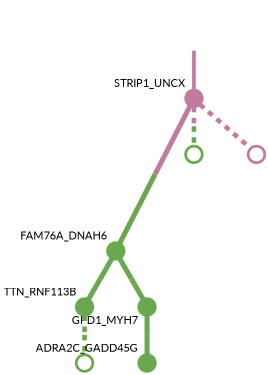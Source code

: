 strict digraph  {
graph[splines=false]; nodesep=0.7; rankdir=TB; ranksep=0.6; forcelabels=true; dpi=600; size=2.5;
0 [color="#c27ba0ff", fillcolor="#c27ba0ff", fixedsize=true, fontname=Lato, fontsize="12pt", height="0.25", label="", penwidth=3, shape=circle, style=filled, xlabel=STRIP1_UNCX];
1 [color="#6aa84fff", fillcolor="#6aa84fff", fixedsize=true, fontname=Lato, fontsize="12pt", height="0.25", label="", penwidth=3, shape=circle, style=filled, xlabel=FAM76A_DNAH6];
5 [color="#6aa84fff", fillcolor="#6aa84fff", fixedsize=true, fontname=Lato, fontsize="12pt", height="0.25", label="", penwidth=3, shape=circle, style=solid, xlabel=""];
7 [color="#c27ba0ff", fillcolor="#c27ba0ff", fixedsize=true, fontname=Lato, fontsize="12pt", height="0.25", label="", penwidth=3, shape=circle, style=solid, xlabel=""];
2 [color="#6aa84fff", fillcolor="#6aa84fff", fixedsize=true, fontname=Lato, fontsize="12pt", height="0.25", label="", penwidth=3, shape=circle, style=filled, xlabel=TTN_RNF113B];
3 [color="#6aa84fff", fillcolor="#6aa84fff", fixedsize=true, fontname=Lato, fontsize="12pt", height="0.25", label="", penwidth=3, shape=circle, style=filled, xlabel=GPD1_MYH7];
6 [color="#6aa84fff", fillcolor="#6aa84fff", fixedsize=true, fontname=Lato, fontsize="12pt", height="0.25", label="", penwidth=3, shape=circle, style=solid, xlabel=""];
4 [color="#6aa84fff", fillcolor="#6aa84fff", fixedsize=true, fontname=Lato, fontsize="12pt", height="0.25", label="", penwidth=3, shape=circle, style=filled, xlabel=ADRA2C_GADD45G];
normal [label="", penwidth=3, style=invis, xlabel=STRIP1_UNCX];
0 -> 1  [arrowsize=0, color="#c27ba0ff;0.5:#6aa84fff", minlen="3.0", penwidth="5.5", style=solid];
0 -> 5  [arrowsize=0, color="#c27ba0ff;0.5:#6aa84fff", minlen="1.0334572792053223", penwidth=5, style=dashed];
0 -> 7  [arrowsize=0, color="#c27ba0ff;0.5:#c27ba0ff", minlen="1.0334572792053223", penwidth=5, style=dashed];
1 -> 2  [arrowsize=0, color="#6aa84fff;0.5:#6aa84fff", minlen="1.1263940334320068", penwidth="5.5", style=solid];
1 -> 3  [arrowsize=0, color="#6aa84fff;0.5:#6aa84fff", minlen="1.0669145584106445", penwidth="5.5", style=solid];
2 -> 6  [arrowsize=0, color="#6aa84fff;0.5:#6aa84fff", minlen="1.0334572792053223", penwidth=5, style=dashed];
3 -> 4  [arrowsize=0, color="#6aa84fff;0.5:#6aa84fff", minlen="1.0669145584106445", penwidth="5.5", style=solid];
normal -> 0  [arrowsize=0, color="#c27ba0ff", label="", penwidth=4, style=solid];
}

